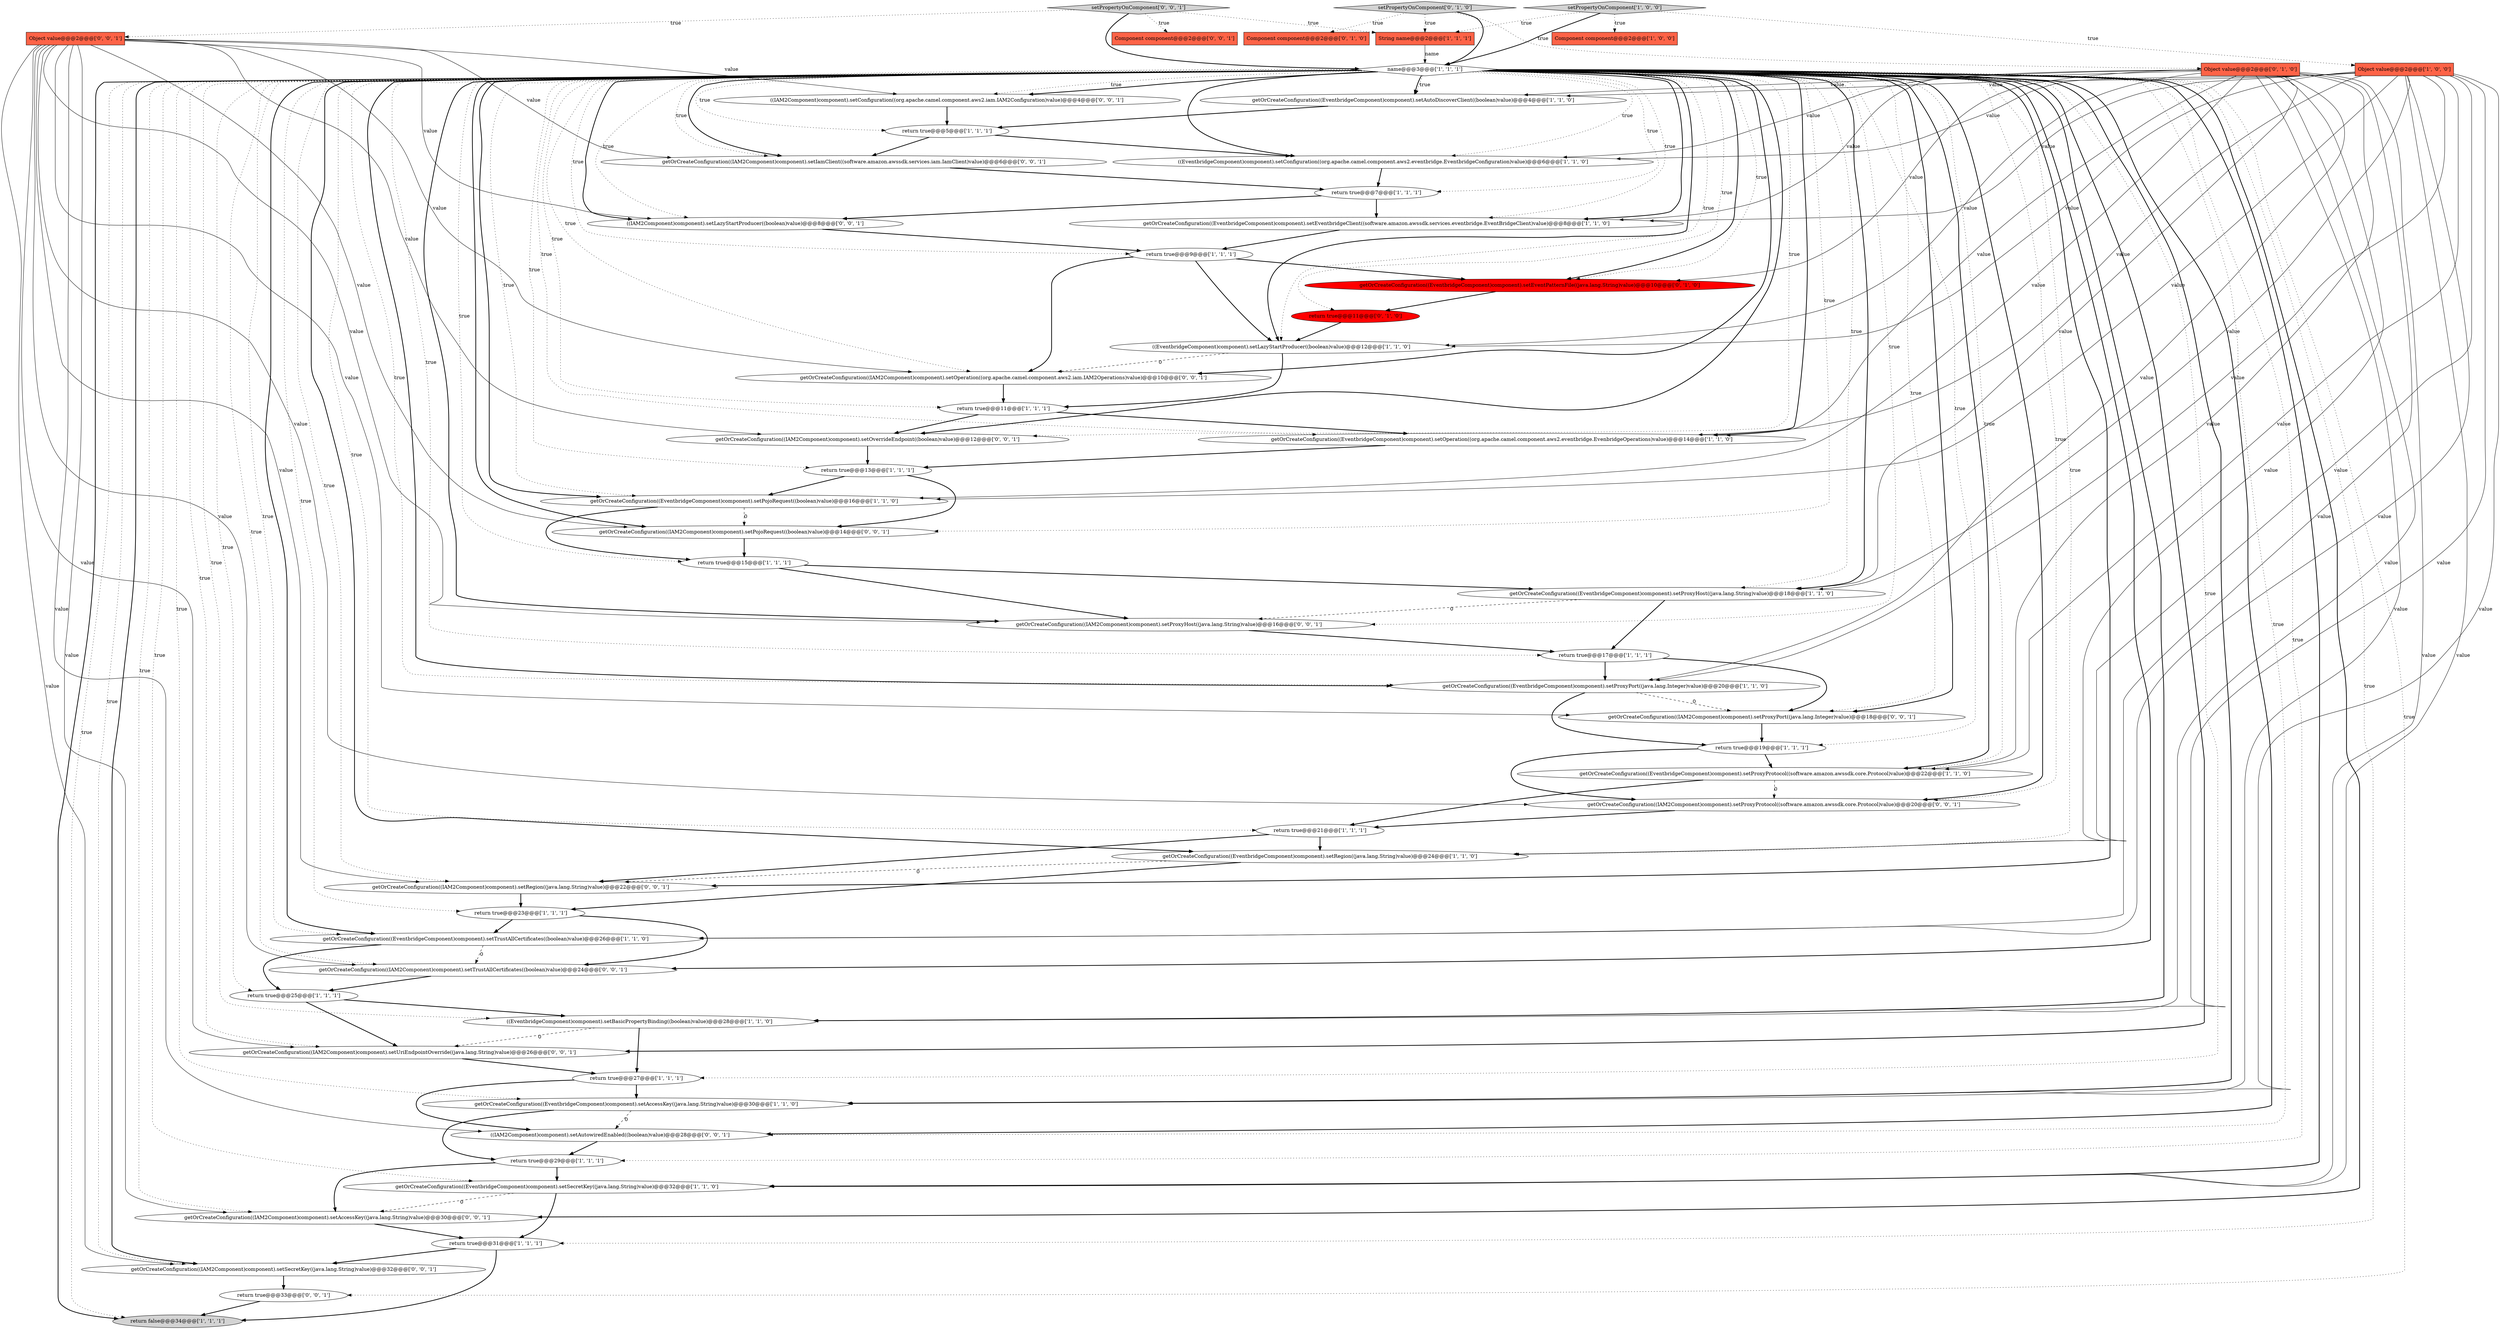 digraph {
54 [style = filled, label = "Object value@@@2@@@['0', '0', '1']", fillcolor = tomato, shape = box image = "AAA0AAABBB3BBB"];
22 [style = filled, label = "getOrCreateConfiguration((EventbridgeComponent)component).setAutoDiscoverClient((boolean)value)@@@4@@@['1', '1', '0']", fillcolor = white, shape = ellipse image = "AAA0AAABBB1BBB"];
46 [style = filled, label = "getOrCreateConfiguration((IAM2Component)component).setProxyPort((java.lang.Integer)value)@@@18@@@['0', '0', '1']", fillcolor = white, shape = ellipse image = "AAA0AAABBB3BBB"];
1 [style = filled, label = "return true@@@23@@@['1', '1', '1']", fillcolor = white, shape = ellipse image = "AAA0AAABBB1BBB"];
24 [style = filled, label = "return true@@@15@@@['1', '1', '1']", fillcolor = white, shape = ellipse image = "AAA0AAABBB1BBB"];
33 [style = filled, label = "return true@@@11@@@['1', '1', '1']", fillcolor = white, shape = ellipse image = "AAA0AAABBB1BBB"];
29 [style = filled, label = "return true@@@7@@@['1', '1', '1']", fillcolor = white, shape = ellipse image = "AAA0AAABBB1BBB"];
38 [style = filled, label = "setPropertyOnComponent['0', '1', '0']", fillcolor = lightgray, shape = diamond image = "AAA0AAABBB2BBB"];
43 [style = filled, label = "Component component@@@2@@@['0', '0', '1']", fillcolor = tomato, shape = box image = "AAA0AAABBB3BBB"];
2 [style = filled, label = "getOrCreateConfiguration((EventbridgeComponent)component).setSecretKey((java.lang.String)value)@@@32@@@['1', '1', '0']", fillcolor = white, shape = ellipse image = "AAA0AAABBB1BBB"];
8 [style = filled, label = "getOrCreateConfiguration((EventbridgeComponent)component).setTrustAllCertificates((boolean)value)@@@26@@@['1', '1', '0']", fillcolor = white, shape = ellipse image = "AAA0AAABBB1BBB"];
19 [style = filled, label = "Object value@@@2@@@['1', '0', '0']", fillcolor = tomato, shape = box image = "AAA0AAABBB1BBB"];
13 [style = filled, label = "return true@@@27@@@['1', '1', '1']", fillcolor = white, shape = ellipse image = "AAA0AAABBB1BBB"];
21 [style = filled, label = "return true@@@19@@@['1', '1', '1']", fillcolor = white, shape = ellipse image = "AAA0AAABBB1BBB"];
55 [style = filled, label = "getOrCreateConfiguration((IAM2Component)component).setUriEndpointOverride((java.lang.String)value)@@@26@@@['0', '0', '1']", fillcolor = white, shape = ellipse image = "AAA0AAABBB3BBB"];
11 [style = filled, label = "return true@@@17@@@['1', '1', '1']", fillcolor = white, shape = ellipse image = "AAA0AAABBB1BBB"];
23 [style = filled, label = "return true@@@9@@@['1', '1', '1']", fillcolor = white, shape = ellipse image = "AAA0AAABBB1BBB"];
57 [style = filled, label = "getOrCreateConfiguration((IAM2Component)component).setSecretKey((java.lang.String)value)@@@32@@@['0', '0', '1']", fillcolor = white, shape = ellipse image = "AAA0AAABBB3BBB"];
26 [style = filled, label = "return true@@@25@@@['1', '1', '1']", fillcolor = white, shape = ellipse image = "AAA0AAABBB1BBB"];
32 [style = filled, label = "return true@@@31@@@['1', '1', '1']", fillcolor = white, shape = ellipse image = "AAA0AAABBB1BBB"];
15 [style = filled, label = "((EventbridgeComponent)component).setBasicPropertyBinding((boolean)value)@@@28@@@['1', '1', '0']", fillcolor = white, shape = ellipse image = "AAA0AAABBB1BBB"];
50 [style = filled, label = "getOrCreateConfiguration((IAM2Component)component).setAccessKey((java.lang.String)value)@@@30@@@['0', '0', '1']", fillcolor = white, shape = ellipse image = "AAA0AAABBB3BBB"];
5 [style = filled, label = "getOrCreateConfiguration((EventbridgeComponent)component).setRegion((java.lang.String)value)@@@24@@@['1', '1', '0']", fillcolor = white, shape = ellipse image = "AAA0AAABBB1BBB"];
39 [style = filled, label = "getOrCreateConfiguration((IAM2Component)component).setIamClient((software.amazon.awssdk.services.iam.IamClient)value)@@@6@@@['0', '0', '1']", fillcolor = white, shape = ellipse image = "AAA0AAABBB3BBB"];
4 [style = filled, label = "getOrCreateConfiguration((EventbridgeComponent)component).setProxyPort((java.lang.Integer)value)@@@20@@@['1', '1', '0']", fillcolor = white, shape = ellipse image = "AAA0AAABBB1BBB"];
56 [style = filled, label = "((IAM2Component)component).setConfiguration((org.apache.camel.component.aws2.iam.IAM2Configuration)value)@@@4@@@['0', '0', '1']", fillcolor = white, shape = ellipse image = "AAA0AAABBB3BBB"];
37 [style = filled, label = "getOrCreateConfiguration((EventbridgeComponent)component).setEventPatternFile((java.lang.String)value)@@@10@@@['0', '1', '0']", fillcolor = red, shape = ellipse image = "AAA1AAABBB2BBB"];
18 [style = filled, label = "((EventbridgeComponent)component).setConfiguration((org.apache.camel.component.aws2.eventbridge.EventbridgeConfiguration)value)@@@6@@@['1', '1', '0']", fillcolor = white, shape = ellipse image = "AAA0AAABBB1BBB"];
30 [style = filled, label = "String name@@@2@@@['1', '1', '1']", fillcolor = tomato, shape = box image = "AAA0AAABBB1BBB"];
20 [style = filled, label = "getOrCreateConfiguration((EventbridgeComponent)component).setProxyHost((java.lang.String)value)@@@18@@@['1', '1', '0']", fillcolor = white, shape = ellipse image = "AAA0AAABBB1BBB"];
25 [style = filled, label = "return true@@@21@@@['1', '1', '1']", fillcolor = white, shape = ellipse image = "AAA0AAABBB1BBB"];
9 [style = filled, label = "return true@@@29@@@['1', '1', '1']", fillcolor = white, shape = ellipse image = "AAA0AAABBB1BBB"];
16 [style = filled, label = "return true@@@5@@@['1', '1', '1']", fillcolor = white, shape = ellipse image = "AAA0AAABBB1BBB"];
48 [style = filled, label = "getOrCreateConfiguration((IAM2Component)component).setOverrideEndpoint((boolean)value)@@@12@@@['0', '0', '1']", fillcolor = white, shape = ellipse image = "AAA0AAABBB3BBB"];
53 [style = filled, label = "getOrCreateConfiguration((IAM2Component)component).setTrustAllCertificates((boolean)value)@@@24@@@['0', '0', '1']", fillcolor = white, shape = ellipse image = "AAA0AAABBB3BBB"];
27 [style = filled, label = "getOrCreateConfiguration((EventbridgeComponent)component).setOperation((org.apache.camel.component.aws2.eventbridge.EvenbridgeOperations)value)@@@14@@@['1', '1', '0']", fillcolor = white, shape = ellipse image = "AAA0AAABBB1BBB"];
45 [style = filled, label = "((IAM2Component)component).setLazyStartProducer((boolean)value)@@@8@@@['0', '0', '1']", fillcolor = white, shape = ellipse image = "AAA0AAABBB3BBB"];
51 [style = filled, label = "getOrCreateConfiguration((IAM2Component)component).setProxyHost((java.lang.String)value)@@@16@@@['0', '0', '1']", fillcolor = white, shape = ellipse image = "AAA0AAABBB3BBB"];
31 [style = filled, label = "return false@@@34@@@['1', '1', '1']", fillcolor = lightgray, shape = ellipse image = "AAA0AAABBB1BBB"];
52 [style = filled, label = "return true@@@33@@@['0', '0', '1']", fillcolor = white, shape = ellipse image = "AAA0AAABBB3BBB"];
28 [style = filled, label = "name@@@3@@@['1', '1', '1']", fillcolor = white, shape = diamond image = "AAA0AAABBB1BBB"];
17 [style = filled, label = "Component component@@@2@@@['1', '0', '0']", fillcolor = tomato, shape = box image = "AAA0AAABBB1BBB"];
0 [style = filled, label = "getOrCreateConfiguration((EventbridgeComponent)component).setProxyProtocol((software.amazon.awssdk.core.Protocol)value)@@@22@@@['1', '1', '0']", fillcolor = white, shape = ellipse image = "AAA0AAABBB1BBB"];
42 [style = filled, label = "setPropertyOnComponent['0', '0', '1']", fillcolor = lightgray, shape = diamond image = "AAA0AAABBB3BBB"];
47 [style = filled, label = "getOrCreateConfiguration((IAM2Component)component).setProxyProtocol((software.amazon.awssdk.core.Protocol)value)@@@20@@@['0', '0', '1']", fillcolor = white, shape = ellipse image = "AAA0AAABBB3BBB"];
36 [style = filled, label = "Object value@@@2@@@['0', '1', '0']", fillcolor = tomato, shape = box image = "AAA0AAABBB2BBB"];
6 [style = filled, label = "((EventbridgeComponent)component).setLazyStartProducer((boolean)value)@@@12@@@['1', '1', '0']", fillcolor = white, shape = ellipse image = "AAA0AAABBB1BBB"];
10 [style = filled, label = "getOrCreateConfiguration((EventbridgeComponent)component).setAccessKey((java.lang.String)value)@@@30@@@['1', '1', '0']", fillcolor = white, shape = ellipse image = "AAA0AAABBB1BBB"];
14 [style = filled, label = "setPropertyOnComponent['1', '0', '0']", fillcolor = lightgray, shape = diamond image = "AAA0AAABBB1BBB"];
40 [style = filled, label = "getOrCreateConfiguration((IAM2Component)component).setPojoRequest((boolean)value)@@@14@@@['0', '0', '1']", fillcolor = white, shape = ellipse image = "AAA0AAABBB3BBB"];
41 [style = filled, label = "getOrCreateConfiguration((IAM2Component)component).setRegion((java.lang.String)value)@@@22@@@['0', '0', '1']", fillcolor = white, shape = ellipse image = "AAA0AAABBB3BBB"];
34 [style = filled, label = "Component component@@@2@@@['0', '1', '0']", fillcolor = tomato, shape = box image = "AAA0AAABBB2BBB"];
3 [style = filled, label = "getOrCreateConfiguration((EventbridgeComponent)component).setEventbridgeClient((software.amazon.awssdk.services.eventbridge.EventBridgeClient)value)@@@8@@@['1', '1', '0']", fillcolor = white, shape = ellipse image = "AAA0AAABBB1BBB"];
35 [style = filled, label = "return true@@@11@@@['0', '1', '0']", fillcolor = red, shape = ellipse image = "AAA1AAABBB2BBB"];
44 [style = filled, label = "((IAM2Component)component).setAutowiredEnabled((boolean)value)@@@28@@@['0', '0', '1']", fillcolor = white, shape = ellipse image = "AAA0AAABBB3BBB"];
49 [style = filled, label = "getOrCreateConfiguration((IAM2Component)component).setOperation((org.apache.camel.component.aws2.iam.IAM2Operations)value)@@@10@@@['0', '0', '1']", fillcolor = white, shape = ellipse image = "AAA0AAABBB3BBB"];
12 [style = filled, label = "getOrCreateConfiguration((EventbridgeComponent)component).setPojoRequest((boolean)value)@@@16@@@['1', '1', '0']", fillcolor = white, shape = ellipse image = "AAA0AAABBB1BBB"];
7 [style = filled, label = "return true@@@13@@@['1', '1', '1']", fillcolor = white, shape = ellipse image = "AAA0AAABBB1BBB"];
28->11 [style = dotted, label="true"];
9->50 [style = bold, label=""];
50->32 [style = bold, label=""];
19->8 [style = solid, label="value"];
28->6 [style = bold, label=""];
14->19 [style = dotted, label="true"];
28->20 [style = bold, label=""];
28->21 [style = dotted, label="true"];
28->35 [style = dotted, label="true"];
38->34 [style = dotted, label="true"];
28->25 [style = dotted, label="true"];
28->50 [style = bold, label=""];
28->15 [style = dotted, label="true"];
19->0 [style = solid, label="value"];
28->16 [style = dotted, label="true"];
14->28 [style = bold, label=""];
55->13 [style = bold, label=""];
0->47 [style = dashed, label="0"];
11->46 [style = bold, label=""];
28->50 [style = dotted, label="true"];
42->54 [style = dotted, label="true"];
29->45 [style = bold, label=""];
28->6 [style = dotted, label="true"];
19->5 [style = solid, label="value"];
28->0 [style = bold, label=""];
46->21 [style = bold, label=""];
19->10 [style = solid, label="value"];
0->25 [style = bold, label=""];
28->18 [style = dotted, label="true"];
19->20 [style = solid, label="value"];
27->7 [style = bold, label=""];
28->7 [style = dotted, label="true"];
26->15 [style = bold, label=""];
54->40 [style = solid, label="value"];
33->48 [style = bold, label=""];
36->8 [style = solid, label="value"];
40->24 [style = bold, label=""];
28->3 [style = bold, label=""];
28->27 [style = dotted, label="true"];
2->32 [style = bold, label=""];
28->13 [style = dotted, label="true"];
51->11 [style = bold, label=""];
5->41 [style = dashed, label="0"];
28->55 [style = bold, label=""];
54->51 [style = solid, label="value"];
28->45 [style = bold, label=""];
39->29 [style = bold, label=""];
23->49 [style = bold, label=""];
19->3 [style = solid, label="value"];
28->10 [style = dotted, label="true"];
28->5 [style = bold, label=""];
15->13 [style = bold, label=""];
28->8 [style = dotted, label="true"];
28->18 [style = bold, label=""];
28->37 [style = bold, label=""];
21->0 [style = bold, label=""];
9->2 [style = bold, label=""];
19->2 [style = solid, label="value"];
38->28 [style = bold, label=""];
36->0 [style = solid, label="value"];
54->39 [style = solid, label="value"];
54->49 [style = solid, label="value"];
28->2 [style = dotted, label="true"];
4->21 [style = bold, label=""];
36->37 [style = solid, label="value"];
28->52 [style = dotted, label="true"];
2->50 [style = dashed, label="0"];
30->28 [style = solid, label="name"];
54->57 [style = solid, label="value"];
33->27 [style = bold, label=""];
24->20 [style = bold, label=""];
6->49 [style = dashed, label="0"];
28->29 [style = dotted, label="true"];
19->22 [style = solid, label="value"];
5->1 [style = bold, label=""];
3->23 [style = bold, label=""];
54->45 [style = solid, label="value"];
54->41 [style = solid, label="value"];
28->24 [style = dotted, label="true"];
28->46 [style = dotted, label="true"];
23->37 [style = bold, label=""];
47->25 [style = bold, label=""];
28->44 [style = dotted, label="true"];
42->43 [style = dotted, label="true"];
54->53 [style = solid, label="value"];
28->9 [style = dotted, label="true"];
54->48 [style = solid, label="value"];
28->23 [style = dotted, label="true"];
36->3 [style = solid, label="value"];
56->16 [style = bold, label=""];
16->39 [style = bold, label=""];
42->30 [style = dotted, label="true"];
28->37 [style = dotted, label="true"];
28->41 [style = dotted, label="true"];
32->31 [style = bold, label=""];
28->51 [style = dotted, label="true"];
19->18 [style = solid, label="value"];
13->10 [style = bold, label=""];
21->47 [style = bold, label=""];
24->51 [style = bold, label=""];
36->27 [style = solid, label="value"];
16->18 [style = bold, label=""];
36->12 [style = solid, label="value"];
1->8 [style = bold, label=""];
36->6 [style = solid, label="value"];
45->23 [style = bold, label=""];
54->56 [style = solid, label="value"];
22->16 [style = bold, label=""];
28->20 [style = dotted, label="true"];
28->3 [style = dotted, label="true"];
25->41 [style = bold, label=""];
28->39 [style = bold, label=""];
28->47 [style = bold, label=""];
28->31 [style = bold, label=""];
11->4 [style = bold, label=""];
28->49 [style = bold, label=""];
19->27 [style = solid, label="value"];
4->46 [style = dashed, label="0"];
36->2 [style = solid, label="value"];
32->57 [style = bold, label=""];
12->24 [style = bold, label=""];
28->12 [style = bold, label=""];
28->1 [style = dotted, label="true"];
28->45 [style = dotted, label="true"];
54->44 [style = solid, label="value"];
54->50 [style = solid, label="value"];
28->41 [style = bold, label=""];
38->30 [style = dotted, label="true"];
26->55 [style = bold, label=""];
14->17 [style = dotted, label="true"];
14->30 [style = dotted, label="true"];
19->4 [style = solid, label="value"];
28->0 [style = dotted, label="true"];
36->10 [style = solid, label="value"];
28->32 [style = dotted, label="true"];
6->33 [style = bold, label=""];
23->6 [style = bold, label=""];
36->18 [style = solid, label="value"];
28->8 [style = bold, label=""];
53->26 [style = bold, label=""];
28->22 [style = dotted, label="true"];
28->4 [style = dotted, label="true"];
25->5 [style = bold, label=""];
48->7 [style = bold, label=""];
36->22 [style = solid, label="value"];
36->20 [style = solid, label="value"];
10->9 [style = bold, label=""];
37->35 [style = bold, label=""];
42->28 [style = bold, label=""];
28->57 [style = bold, label=""];
28->56 [style = dotted, label="true"];
44->9 [style = bold, label=""];
38->36 [style = dotted, label="true"];
28->22 [style = bold, label=""];
7->40 [style = bold, label=""];
28->12 [style = dotted, label="true"];
36->4 [style = solid, label="value"];
20->11 [style = bold, label=""];
28->31 [style = dotted, label="true"];
28->15 [style = bold, label=""];
28->40 [style = bold, label=""];
28->47 [style = dotted, label="true"];
28->10 [style = bold, label=""];
35->6 [style = bold, label=""];
7->12 [style = bold, label=""];
28->53 [style = bold, label=""];
28->33 [style = dotted, label="true"];
20->51 [style = dashed, label="0"];
29->3 [style = bold, label=""];
13->44 [style = bold, label=""];
19->12 [style = solid, label="value"];
10->44 [style = dashed, label="0"];
8->53 [style = dashed, label="0"];
28->57 [style = dotted, label="true"];
28->53 [style = dotted, label="true"];
41->1 [style = bold, label=""];
19->6 [style = solid, label="value"];
28->48 [style = dotted, label="true"];
28->51 [style = bold, label=""];
28->49 [style = dotted, label="true"];
28->56 [style = bold, label=""];
57->52 [style = bold, label=""];
36->15 [style = solid, label="value"];
28->5 [style = dotted, label="true"];
28->2 [style = bold, label=""];
18->29 [style = bold, label=""];
28->46 [style = bold, label=""];
54->46 [style = solid, label="value"];
54->47 [style = solid, label="value"];
15->55 [style = dashed, label="0"];
28->55 [style = dotted, label="true"];
12->40 [style = dashed, label="0"];
28->26 [style = dotted, label="true"];
54->55 [style = solid, label="value"];
49->33 [style = bold, label=""];
52->31 [style = bold, label=""];
28->44 [style = bold, label=""];
28->48 [style = bold, label=""];
36->5 [style = solid, label="value"];
28->27 [style = bold, label=""];
28->39 [style = dotted, label="true"];
28->40 [style = dotted, label="true"];
1->53 [style = bold, label=""];
19->15 [style = solid, label="value"];
28->4 [style = bold, label=""];
8->26 [style = bold, label=""];
}
